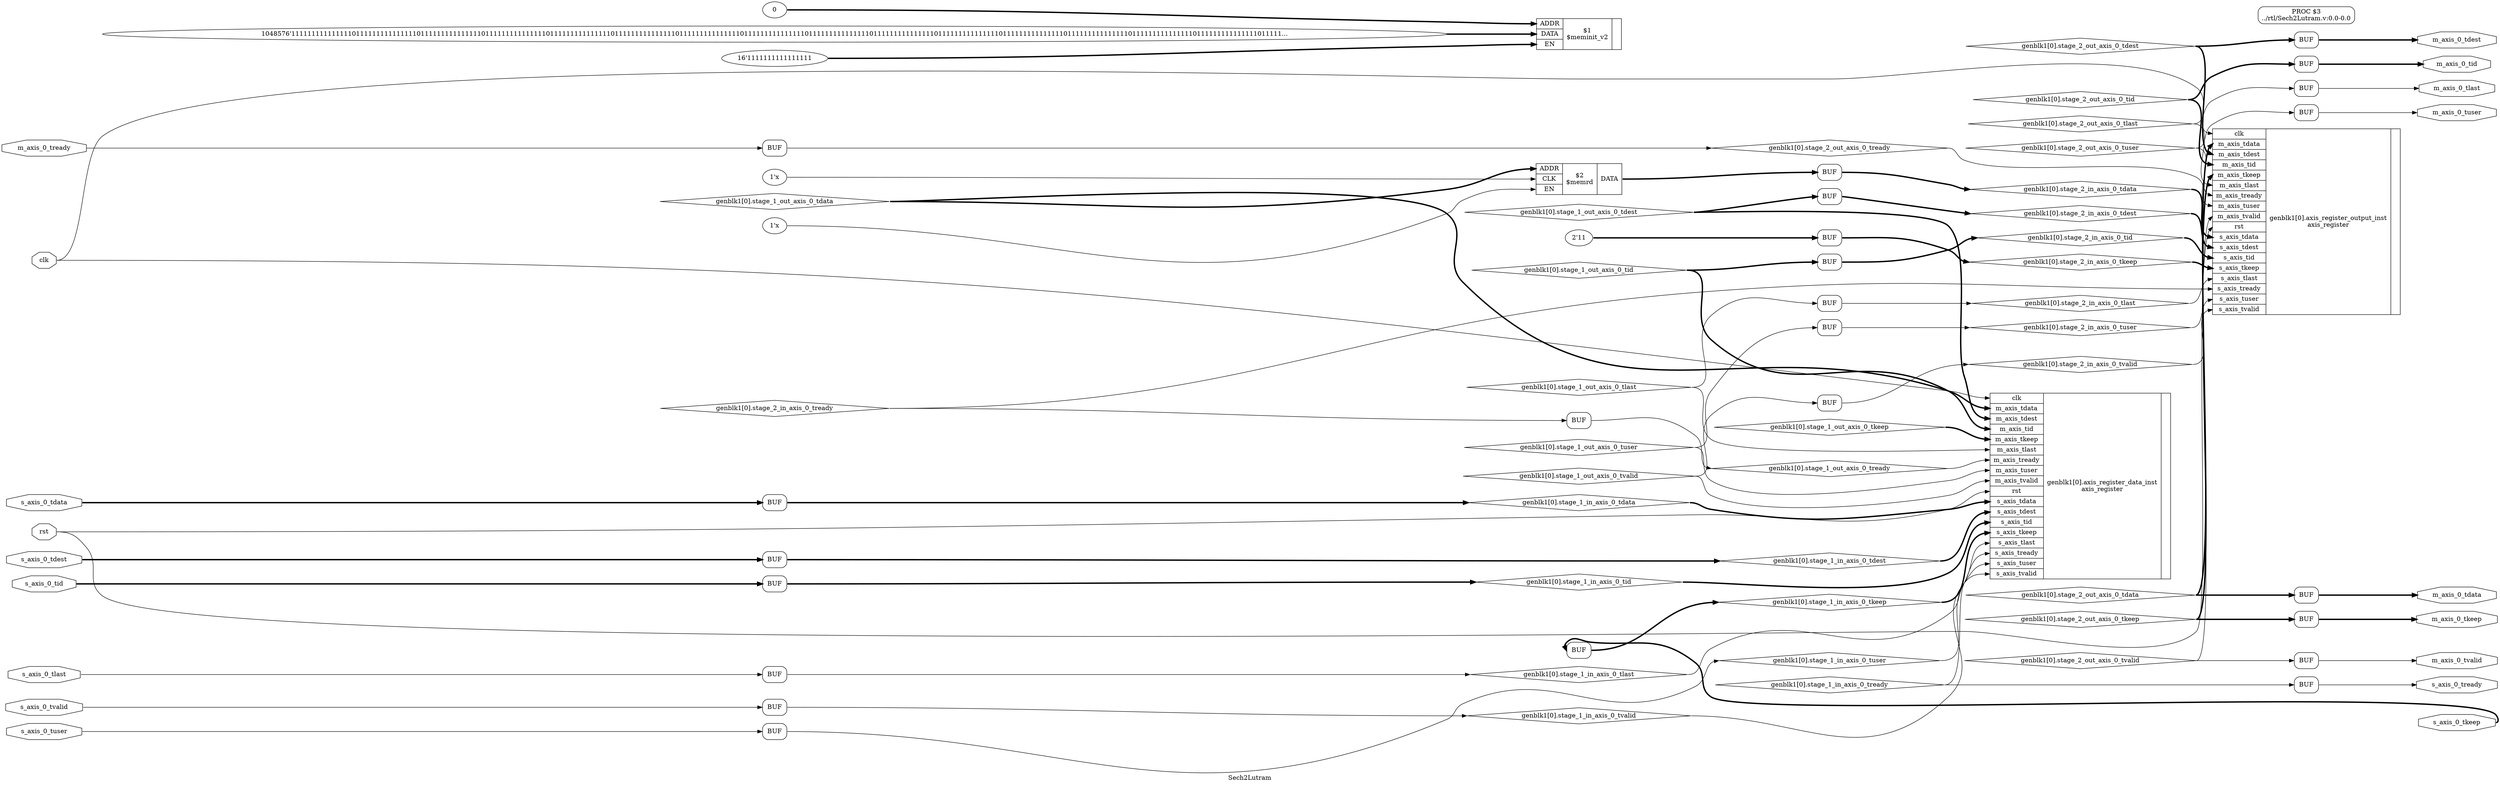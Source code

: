 digraph "Sech2Lutram" {
label="Sech2Lutram";
rankdir="LR";
remincross=true;
n2 [ shape=diamond, label="genblk1[0].stage_2_out_axis_0_tuser", color="black", fontcolor="black" ];
n3 [ shape=diamond, label="genblk1[0].stage_2_in_axis_0_tuser", color="black", fontcolor="black" ];
n4 [ shape=diamond, label="genblk1[0].stage_2_out_axis_0_tdest", color="black", fontcolor="black" ];
n5 [ shape=diamond, label="genblk1[0].stage_2_in_axis_0_tdest", color="black", fontcolor="black" ];
n6 [ shape=diamond, label="genblk1[0].stage_2_out_axis_0_tid", color="black", fontcolor="black" ];
n7 [ shape=diamond, label="genblk1[0].stage_2_in_axis_0_tid", color="black", fontcolor="black" ];
n8 [ shape=diamond, label="genblk1[0].stage_2_out_axis_0_tlast", color="black", fontcolor="black" ];
n9 [ shape=diamond, label="genblk1[0].stage_2_in_axis_0_tlast", color="black", fontcolor="black" ];
n10 [ shape=diamond, label="genblk1[0].stage_2_out_axis_0_tready", color="black", fontcolor="black" ];
n11 [ shape=diamond, label="genblk1[0].stage_2_in_axis_0_tready", color="black", fontcolor="black" ];
n12 [ shape=diamond, label="genblk1[0].stage_2_out_axis_0_tvalid", color="black", fontcolor="black" ];
n13 [ shape=diamond, label="genblk1[0].stage_2_in_axis_0_tvalid", color="black", fontcolor="black" ];
n14 [ shape=diamond, label="genblk1[0].stage_2_out_axis_0_tkeep", color="black", fontcolor="black" ];
n15 [ shape=diamond, label="genblk1[0].stage_2_in_axis_0_tkeep", color="black", fontcolor="black" ];
n16 [ shape=diamond, label="genblk1[0].stage_2_out_axis_0_tdata", color="black", fontcolor="black" ];
n17 [ shape=diamond, label="genblk1[0].stage_2_in_axis_0_tdata", color="black", fontcolor="black" ];
n18 [ shape=diamond, label="genblk1[0].stage_1_out_axis_0_tuser", color="black", fontcolor="black" ];
n19 [ shape=diamond, label="genblk1[0].stage_1_in_axis_0_tuser", color="black", fontcolor="black" ];
n20 [ shape=diamond, label="genblk1[0].stage_1_out_axis_0_tdest", color="black", fontcolor="black" ];
n21 [ shape=diamond, label="genblk1[0].stage_1_in_axis_0_tdest", color="black", fontcolor="black" ];
n22 [ shape=diamond, label="genblk1[0].stage_1_out_axis_0_tid", color="black", fontcolor="black" ];
n23 [ shape=diamond, label="genblk1[0].stage_1_in_axis_0_tid", color="black", fontcolor="black" ];
n24 [ shape=diamond, label="genblk1[0].stage_1_out_axis_0_tlast", color="black", fontcolor="black" ];
n25 [ shape=diamond, label="genblk1[0].stage_1_in_axis_0_tlast", color="black", fontcolor="black" ];
n26 [ shape=diamond, label="genblk1[0].stage_1_out_axis_0_tready", color="black", fontcolor="black" ];
n27 [ shape=diamond, label="genblk1[0].stage_1_in_axis_0_tready", color="black", fontcolor="black" ];
n28 [ shape=diamond, label="genblk1[0].stage_1_out_axis_0_tvalid", color="black", fontcolor="black" ];
n29 [ shape=diamond, label="genblk1[0].stage_1_in_axis_0_tvalid", color="black", fontcolor="black" ];
n30 [ shape=diamond, label="genblk1[0].stage_1_out_axis_0_tkeep", color="black", fontcolor="black" ];
n31 [ shape=diamond, label="genblk1[0].stage_1_in_axis_0_tkeep", color="black", fontcolor="black" ];
n32 [ shape=diamond, label="genblk1[0].stage_1_out_axis_0_tdata", color="black", fontcolor="black" ];
n33 [ shape=diamond, label="genblk1[0].stage_1_in_axis_0_tdata", color="black", fontcolor="black" ];
n34 [ shape=octagon, label="m_axis_0_tuser", color="black", fontcolor="black" ];
n35 [ shape=octagon, label="m_axis_0_tdest", color="black", fontcolor="black" ];
n36 [ shape=octagon, label="m_axis_0_tid", color="black", fontcolor="black" ];
n37 [ shape=octagon, label="m_axis_0_tready", color="black", fontcolor="black" ];
n38 [ shape=octagon, label="m_axis_0_tvalid", color="black", fontcolor="black" ];
n39 [ shape=octagon, label="m_axis_0_tlast", color="black", fontcolor="black" ];
n40 [ shape=octagon, label="m_axis_0_tkeep", color="black", fontcolor="black" ];
n41 [ shape=octagon, label="m_axis_0_tdata", color="black", fontcolor="black" ];
n42 [ shape=octagon, label="s_axis_0_tuser", color="black", fontcolor="black" ];
n43 [ shape=octagon, label="s_axis_0_tdest", color="black", fontcolor="black" ];
n44 [ shape=octagon, label="s_axis_0_tid", color="black", fontcolor="black" ];
n45 [ shape=octagon, label="s_axis_0_tready", color="black", fontcolor="black" ];
n46 [ shape=octagon, label="s_axis_0_tvalid", color="black", fontcolor="black" ];
n47 [ shape=octagon, label="s_axis_0_tlast", color="black", fontcolor="black" ];
n48 [ shape=octagon, label="s_axis_0_tkeep", color="black", fontcolor="black" ];
n49 [ shape=octagon, label="s_axis_0_tdata", color="black", fontcolor="black" ];
n50 [ shape=octagon, label="rst", color="black", fontcolor="black" ];
n51 [ shape=octagon, label="clk", color="black", fontcolor="black" ];
{ rank="source"; n37; n42; n43; n44; n46; n47; n49; n50; n51;}
{ rank="sink"; n34; n35; n36; n38; n39; n40; n41; n45; n48;}
c68 [ shape=record, label="{{<p51> clk|<p52> m_axis_tdata|<p53> m_axis_tdest|<p54> m_axis_tid|<p55> m_axis_tkeep|<p56> m_axis_tlast|<p57> m_axis_tready|<p58> m_axis_tuser|<p59> m_axis_tvalid|<p50> rst|<p60> s_axis_tdata|<p61> s_axis_tdest|<p62> s_axis_tid|<p63> s_axis_tkeep|<p64> s_axis_tlast|<p65> s_axis_tready|<p66> s_axis_tuser|<p67> s_axis_tvalid}|genblk1[0].axis_register_output_inst\naxis_register|{}}",  ];
v0 [ label="1'x" ];
v1 [ label="1'x" ];
c73 [ shape=record, label="{{<p69> ADDR|<p70> CLK|<p71> EN}|$2\n$memrd|{<p72> DATA}}",  ];
c74 [ shape=record, label="{{<p51> clk|<p52> m_axis_tdata|<p53> m_axis_tdest|<p54> m_axis_tid|<p55> m_axis_tkeep|<p56> m_axis_tlast|<p57> m_axis_tready|<p58> m_axis_tuser|<p59> m_axis_tvalid|<p50> rst|<p60> s_axis_tdata|<p61> s_axis_tdest|<p62> s_axis_tid|<p63> s_axis_tkeep|<p64> s_axis_tlast|<p65> s_axis_tready|<p66> s_axis_tuser|<p67> s_axis_tvalid}|genblk1[0].axis_register_data_inst\naxis_register|{}}",  ];
v2 [ label="16'1111111111111111" ];
v3 [ label="1048576'11111111111111101111111111111110111111111111111011111111111111101111111111111110111111111111111011111111111111101111111111111110111111111111111011111111111111101111111111111110111111111111111011111111111111101111111111111110111111111111111011111..." ];
v4 [ label="0" ];
c75 [ shape=record, label="{{<p69> ADDR|<p72> DATA|<p71> EN}|$1\n$meminit_v2|{}}",  ];
p5 [shape=box, style=rounded, label="PROC $3\n../rtl/Sech2Lutram.v:0.0-0.0"];
x6 [shape=box, style=rounded, label="BUF", ];
x7 [shape=box, style=rounded, label="BUF", ];
x8 [shape=box, style=rounded, label="BUF", ];
x9 [shape=box, style=rounded, label="BUF", ];
x10 [shape=box, style=rounded, label="BUF", ];
x11 [shape=box, style=rounded, label="BUF", ];
x12 [shape=box, style=rounded, label="BUF", ];
x13 [shape=box, style=rounded, label="BUF", ];
x14 [shape=box, style=rounded, label="BUF", ];
v15 [ label="2'11" ];
x16 [shape=box, style=rounded, label="BUF", ];
x17 [shape=box, style=rounded, label="BUF", ];
x18 [shape=box, style=rounded, label="BUF", ];
x19 [shape=box, style=rounded, label="BUF", ];
x20 [shape=box, style=rounded, label="BUF", ];
x21 [shape=box, style=rounded, label="BUF", ];
x22 [shape=box, style=rounded, label="BUF", ];
x23 [shape=box, style=rounded, label="BUF", ];
x24 [shape=box, style=rounded, label="BUF", ];
x25 [shape=box, style=rounded, label="BUF", ];
x26 [shape=box, style=rounded, label="BUF", ];
x27 [shape=box, style=rounded, label="BUF", ];
x28 [shape=box, style=rounded, label="BUF", ];
x29 [shape=box, style=rounded, label="BUF", ];
x30 [shape=box, style=rounded, label="BUF", ];
c73:p72:e -> x14:w [color="black", fontcolor="black", style="setlinewidth(3)", label=""];
x26:e -> n10:w [color="black", fontcolor="black", label=""];
n10:e -> c68:p57:w [color="black", fontcolor="black", label=""];
n11:e -> c68:p65:w [color="black", fontcolor="black", label=""];
n11:e -> x18:w [color="black", fontcolor="black", label=""];
n12:e -> c68:p59:w [color="black", fontcolor="black", label=""];
n12:e -> x25:w [color="black", fontcolor="black", label=""];
x17:e -> n13:w [color="black", fontcolor="black", label=""];
n13:e -> c68:p67:w [color="black", fontcolor="black", label=""];
n14:e -> c68:p55:w [color="black", fontcolor="black", style="setlinewidth(3)", label=""];
n14:e -> x24:w [color="black", fontcolor="black", style="setlinewidth(3)", label=""];
x16:e -> n15:w [color="black", fontcolor="black", style="setlinewidth(3)", label=""];
n15:e -> c68:p63:w [color="black", fontcolor="black", style="setlinewidth(3)", label=""];
n16:e -> c68:p52:w [color="black", fontcolor="black", style="setlinewidth(3)", label=""];
n16:e -> x23:w [color="black", fontcolor="black", style="setlinewidth(3)", label=""];
x14:e -> n17:w [color="black", fontcolor="black", style="setlinewidth(3)", label=""];
n17:e -> c68:p60:w [color="black", fontcolor="black", style="setlinewidth(3)", label=""];
n18:e -> c74:p58:w [color="black", fontcolor="black", label=""];
n18:e -> x22:w [color="black", fontcolor="black", label=""];
x13:e -> n19:w [color="black", fontcolor="black", label=""];
n19:e -> c74:p66:w [color="black", fontcolor="black", label=""];
n2:e -> c68:p58:w [color="black", fontcolor="black", label=""];
n2:e -> x30:w [color="black", fontcolor="black", label=""];
n20:e -> c74:p53:w [color="black", fontcolor="black", style="setlinewidth(3)", label=""];
n20:e -> x21:w [color="black", fontcolor="black", style="setlinewidth(3)", label=""];
x12:e -> n21:w [color="black", fontcolor="black", style="setlinewidth(3)", label=""];
n21:e -> c74:p61:w [color="black", fontcolor="black", style="setlinewidth(3)", label=""];
n22:e -> c74:p54:w [color="black", fontcolor="black", style="setlinewidth(3)", label=""];
n22:e -> x20:w [color="black", fontcolor="black", style="setlinewidth(3)", label=""];
x11:e -> n23:w [color="black", fontcolor="black", style="setlinewidth(3)", label=""];
n23:e -> c74:p62:w [color="black", fontcolor="black", style="setlinewidth(3)", label=""];
n24:e -> c74:p56:w [color="black", fontcolor="black", label=""];
n24:e -> x19:w [color="black", fontcolor="black", label=""];
x10:e -> n25:w [color="black", fontcolor="black", label=""];
n25:e -> c74:p64:w [color="black", fontcolor="black", label=""];
x18:e -> n26:w [color="black", fontcolor="black", label=""];
n26:e -> c74:p57:w [color="black", fontcolor="black", label=""];
n27:e -> c74:p65:w [color="black", fontcolor="black", label=""];
n27:e -> x9:w [color="black", fontcolor="black", label=""];
n28:e -> c74:p59:w [color="black", fontcolor="black", label=""];
n28:e -> x17:w [color="black", fontcolor="black", label=""];
x8:e -> n29:w [color="black", fontcolor="black", label=""];
n29:e -> c74:p67:w [color="black", fontcolor="black", label=""];
x22:e -> n3:w [color="black", fontcolor="black", label=""];
n3:e -> c68:p66:w [color="black", fontcolor="black", label=""];
n30:e -> c74:p55:w [color="black", fontcolor="black", style="setlinewidth(3)", label=""];
x7:e -> n31:w [color="black", fontcolor="black", style="setlinewidth(3)", label=""];
n31:e -> c74:p63:w [color="black", fontcolor="black", style="setlinewidth(3)", label=""];
n32:e -> c73:p69:w [color="black", fontcolor="black", style="setlinewidth(3)", label=""];
n32:e -> c74:p52:w [color="black", fontcolor="black", style="setlinewidth(3)", label=""];
x6:e -> n33:w [color="black", fontcolor="black", style="setlinewidth(3)", label=""];
n33:e -> c74:p60:w [color="black", fontcolor="black", style="setlinewidth(3)", label=""];
x30:e -> n34:w [color="black", fontcolor="black", label=""];
x29:e -> n35:w [color="black", fontcolor="black", style="setlinewidth(3)", label=""];
x28:e -> n36:w [color="black", fontcolor="black", style="setlinewidth(3)", label=""];
n37:e -> x26:w [color="black", fontcolor="black", label=""];
x25:e -> n38:w [color="black", fontcolor="black", label=""];
x27:e -> n39:w [color="black", fontcolor="black", label=""];
n4:e -> c68:p53:w [color="black", fontcolor="black", style="setlinewidth(3)", label=""];
n4:e -> x29:w [color="black", fontcolor="black", style="setlinewidth(3)", label=""];
x24:e -> n40:w [color="black", fontcolor="black", style="setlinewidth(3)", label=""];
x23:e -> n41:w [color="black", fontcolor="black", style="setlinewidth(3)", label=""];
n42:e -> x13:w [color="black", fontcolor="black", label=""];
n43:e -> x12:w [color="black", fontcolor="black", style="setlinewidth(3)", label=""];
n44:e -> x11:w [color="black", fontcolor="black", style="setlinewidth(3)", label=""];
x9:e -> n45:w [color="black", fontcolor="black", label=""];
n46:e -> x8:w [color="black", fontcolor="black", label=""];
n47:e -> x10:w [color="black", fontcolor="black", label=""];
n48:e -> x7:w [color="black", fontcolor="black", style="setlinewidth(3)", label=""];
n49:e -> x6:w [color="black", fontcolor="black", style="setlinewidth(3)", label=""];
x21:e -> n5:w [color="black", fontcolor="black", style="setlinewidth(3)", label=""];
n5:e -> c68:p61:w [color="black", fontcolor="black", style="setlinewidth(3)", label=""];
n50:e -> c68:p50:w [color="black", fontcolor="black", label=""];
n50:e -> c74:p50:w [color="black", fontcolor="black", label=""];
n51:e -> c68:p51:w [color="black", fontcolor="black", label=""];
n51:e -> c74:p51:w [color="black", fontcolor="black", label=""];
n6:e -> c68:p54:w [color="black", fontcolor="black", style="setlinewidth(3)", label=""];
n6:e -> x28:w [color="black", fontcolor="black", style="setlinewidth(3)", label=""];
x20:e -> n7:w [color="black", fontcolor="black", style="setlinewidth(3)", label=""];
n7:e -> c68:p62:w [color="black", fontcolor="black", style="setlinewidth(3)", label=""];
n8:e -> c68:p56:w [color="black", fontcolor="black", label=""];
n8:e -> x27:w [color="black", fontcolor="black", label=""];
x19:e -> n9:w [color="black", fontcolor="black", label=""];
n9:e -> c68:p64:w [color="black", fontcolor="black", label=""];
v0:e -> c73:p71:w [color="black", fontcolor="black", label=""];
v1:e -> c73:p70:w [color="black", fontcolor="black", label=""];
v15:e -> x16:w [color="black", fontcolor="black", style="setlinewidth(3)", label=""];
v2:e -> c75:p71:w [color="black", fontcolor="black", style="setlinewidth(3)", label=""];
v3:e -> c75:p72:w [color="black", fontcolor="black", style="setlinewidth(3)", label=""];
v4:e -> c75:p69:w [color="black", fontcolor="black", style="setlinewidth(3)", label=""];
}
